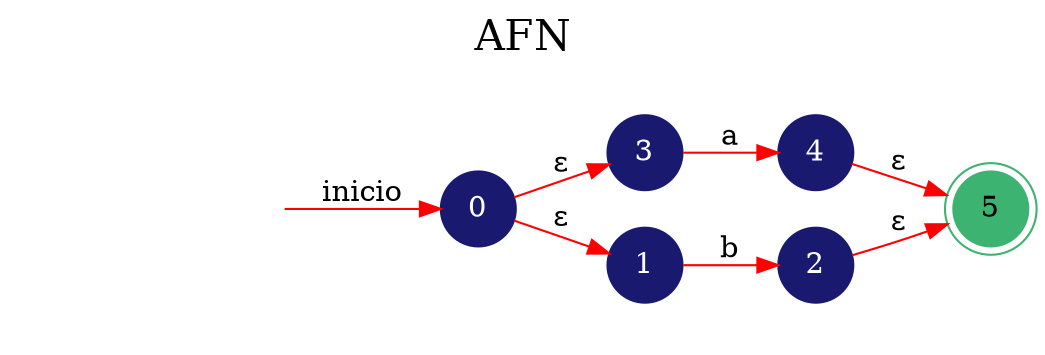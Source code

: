 digraph automata_finito {
	rankdir=LR;
	graph [label="AFN", labelloc=t, fontsize=20]; 
	node [shape=doublecircle, style = filled,color = mediumseagreen]; 5;
	node [shape=circle];
	node [color=midnightblue,fontcolor=white];
	edge [color=red];
	secret_node [style=invis];
	secret_node -> 0 [label="inicio"];
	0 -> 3 [label="ε"];
	0 -> 1 [label="ε"];
	1 -> 2 [label="b"];
	2 -> 5 [label="ε"];
	3 -> 4 [label="a"];
	4 -> 5 [label="ε"];
}